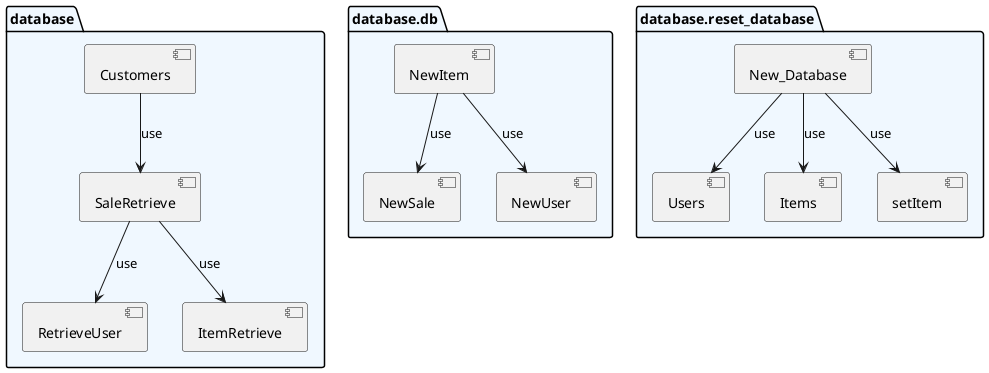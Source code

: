 @startuml packages
set namespaceSeparator none
package "database" as database #aliceblue {
    [SaleRetrieve] --> [RetrieveUser]: use
    [SaleRetrieve] --> [ItemRetrieve]: use
    [Customers] --> [SaleRetrieve]: use
}


package "database.db" as database.db #aliceblue {
    [NewItem] --> [NewSale]: use
    [NewItem] --> [NewUser]: use
}


package "database.reset_database" as database.reset_database #aliceblue {
    [New_Database] --> [Users]: use
    [New_Database] --> [Items]: use
    [New_Database] --> [setItem]: use
}
@enduml